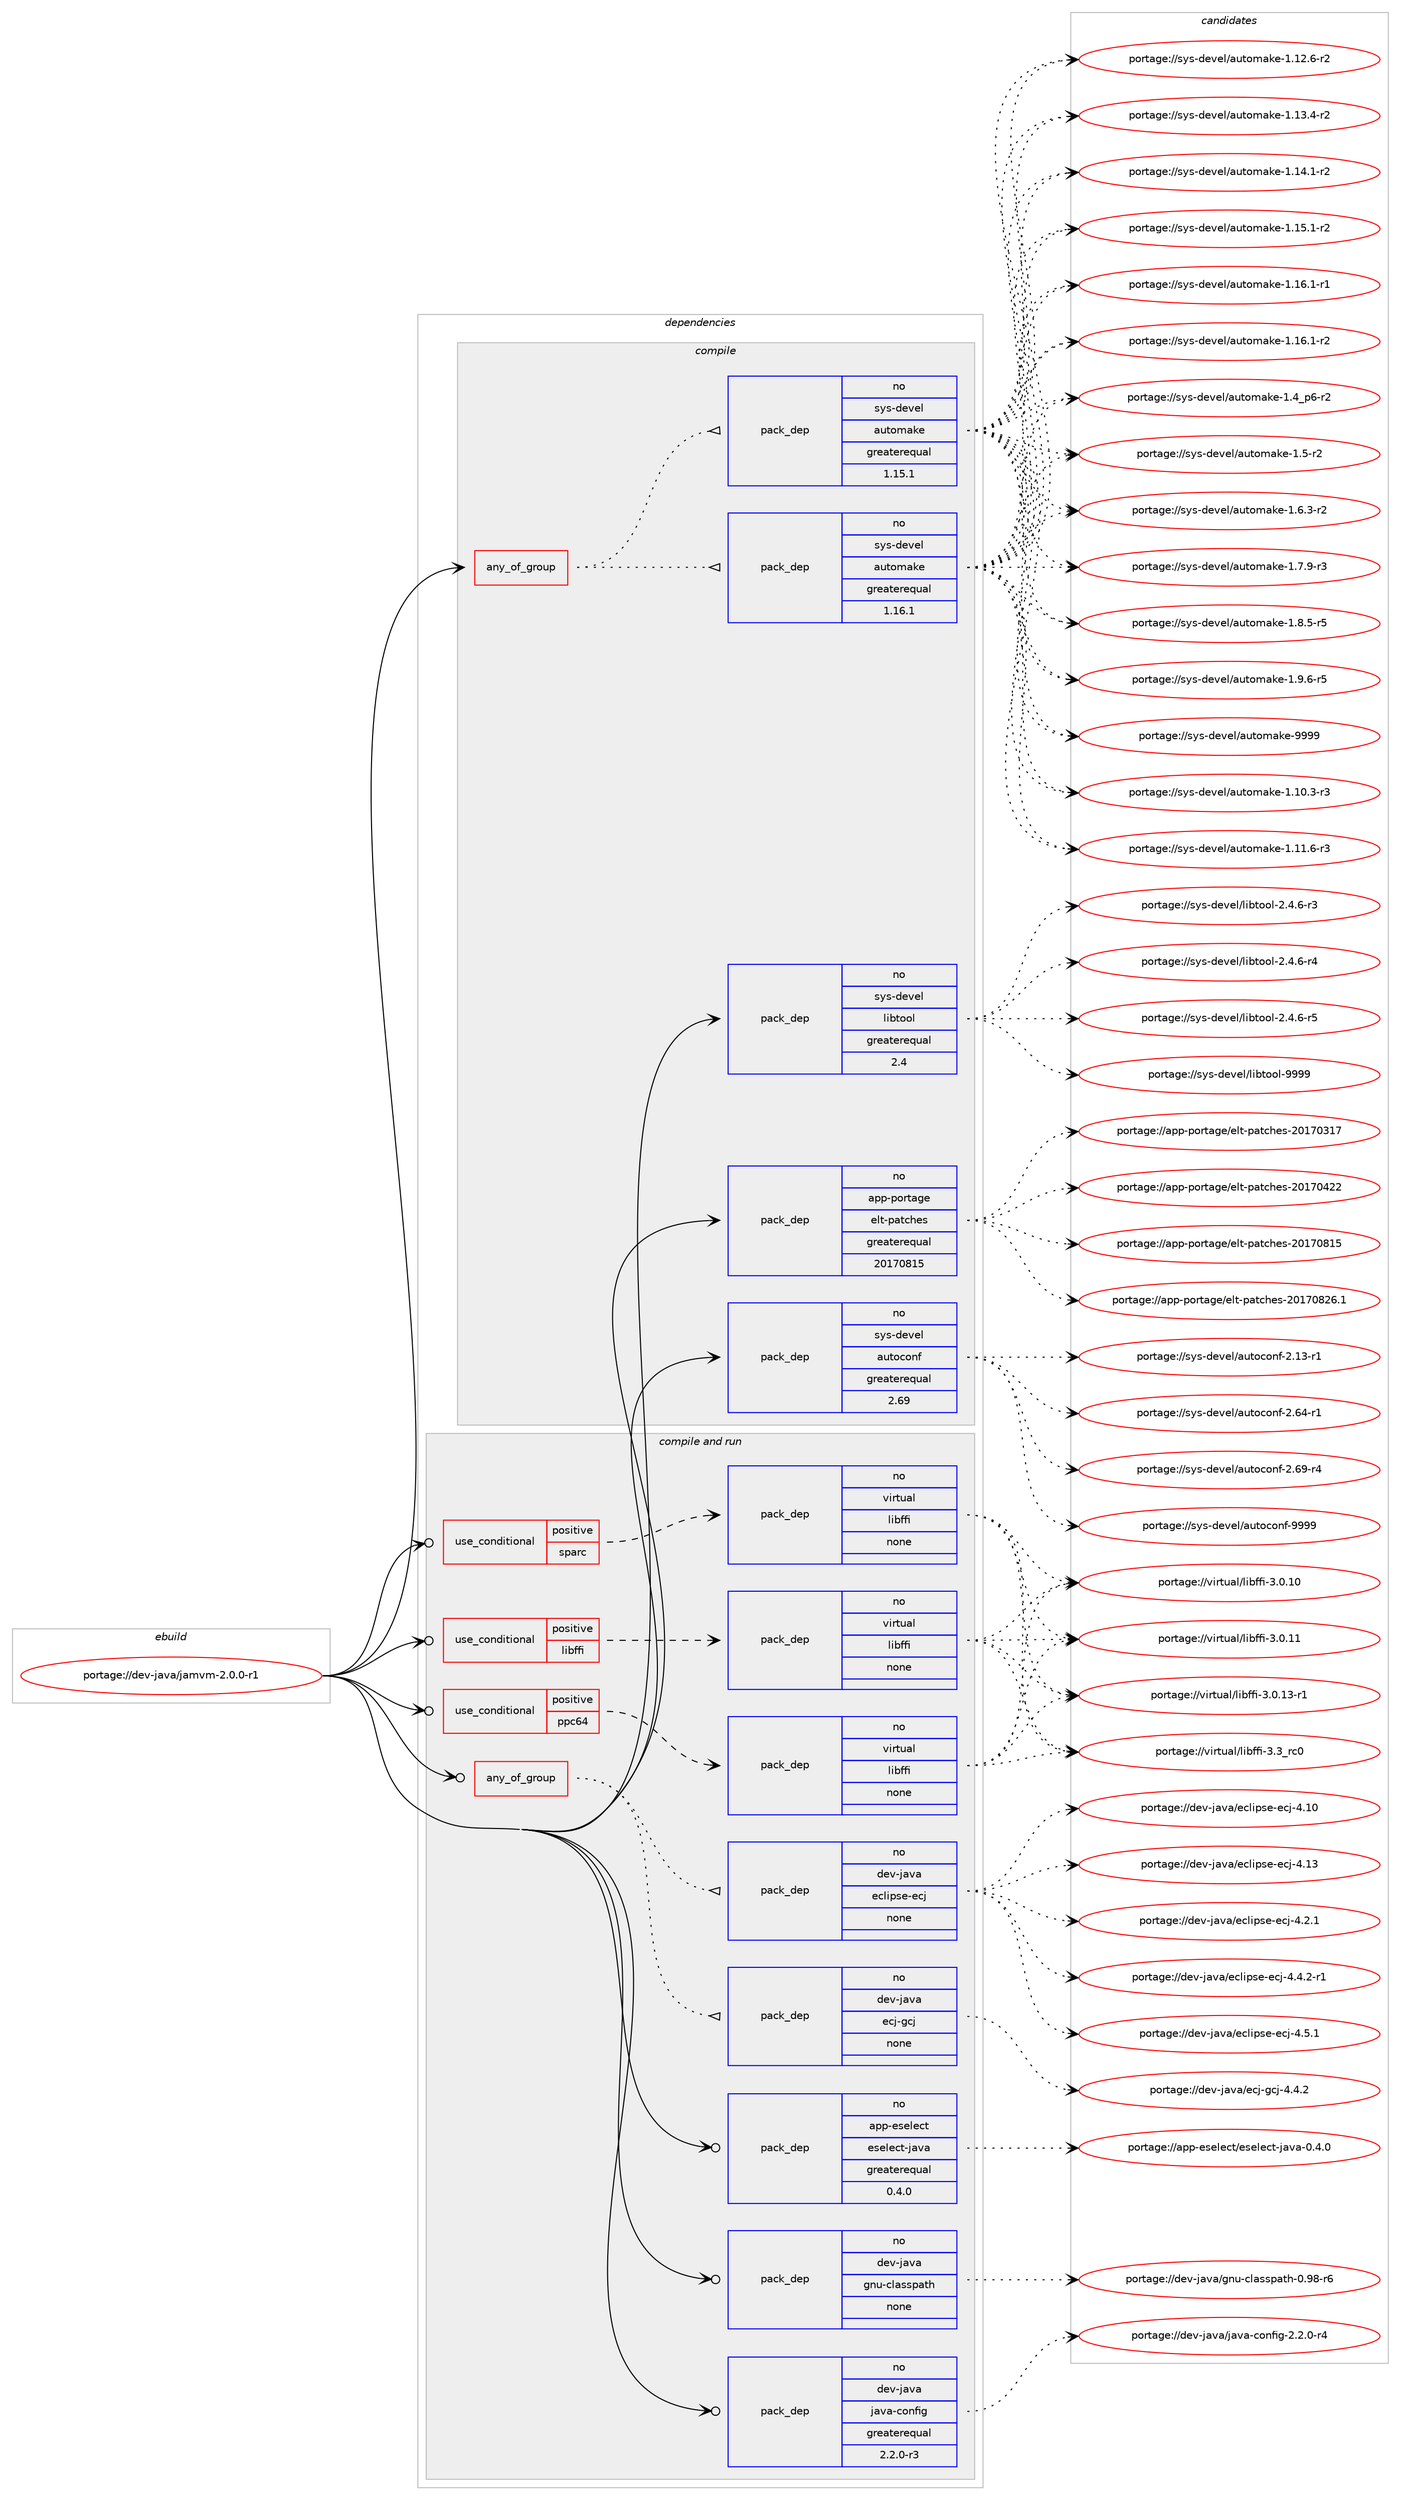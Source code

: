 digraph prolog {

# *************
# Graph options
# *************

newrank=true;
concentrate=true;
compound=true;
graph [rankdir=LR,fontname=Helvetica,fontsize=10,ranksep=1.5];#, ranksep=2.5, nodesep=0.2];
edge  [arrowhead=vee];
node  [fontname=Helvetica,fontsize=10];

# **********
# The ebuild
# **********

subgraph cluster_leftcol {
color=gray;
rank=same;
label=<<i>ebuild</i>>;
id [label="portage://dev-java/jamvm-2.0.0-r1", color=red, width=4, href="../dev-java/jamvm-2.0.0-r1.svg"];
}

# ****************
# The dependencies
# ****************

subgraph cluster_midcol {
color=gray;
label=<<i>dependencies</i>>;
subgraph cluster_compile {
fillcolor="#eeeeee";
style=filled;
label=<<i>compile</i>>;
subgraph any2657 {
dependency88744 [label=<<TABLE BORDER="0" CELLBORDER="1" CELLSPACING="0" CELLPADDING="4"><TR><TD CELLPADDING="10">any_of_group</TD></TR></TABLE>>, shape=none, color=red];subgraph pack67653 {
dependency88745 [label=<<TABLE BORDER="0" CELLBORDER="1" CELLSPACING="0" CELLPADDING="4" WIDTH="220"><TR><TD ROWSPAN="6" CELLPADDING="30">pack_dep</TD></TR><TR><TD WIDTH="110">no</TD></TR><TR><TD>sys-devel</TD></TR><TR><TD>automake</TD></TR><TR><TD>greaterequal</TD></TR><TR><TD>1.16.1</TD></TR></TABLE>>, shape=none, color=blue];
}
dependency88744:e -> dependency88745:w [weight=20,style="dotted",arrowhead="oinv"];
subgraph pack67654 {
dependency88746 [label=<<TABLE BORDER="0" CELLBORDER="1" CELLSPACING="0" CELLPADDING="4" WIDTH="220"><TR><TD ROWSPAN="6" CELLPADDING="30">pack_dep</TD></TR><TR><TD WIDTH="110">no</TD></TR><TR><TD>sys-devel</TD></TR><TR><TD>automake</TD></TR><TR><TD>greaterequal</TD></TR><TR><TD>1.15.1</TD></TR></TABLE>>, shape=none, color=blue];
}
dependency88744:e -> dependency88746:w [weight=20,style="dotted",arrowhead="oinv"];
}
id:e -> dependency88744:w [weight=20,style="solid",arrowhead="vee"];
subgraph pack67655 {
dependency88747 [label=<<TABLE BORDER="0" CELLBORDER="1" CELLSPACING="0" CELLPADDING="4" WIDTH="220"><TR><TD ROWSPAN="6" CELLPADDING="30">pack_dep</TD></TR><TR><TD WIDTH="110">no</TD></TR><TR><TD>app-portage</TD></TR><TR><TD>elt-patches</TD></TR><TR><TD>greaterequal</TD></TR><TR><TD>20170815</TD></TR></TABLE>>, shape=none, color=blue];
}
id:e -> dependency88747:w [weight=20,style="solid",arrowhead="vee"];
subgraph pack67656 {
dependency88748 [label=<<TABLE BORDER="0" CELLBORDER="1" CELLSPACING="0" CELLPADDING="4" WIDTH="220"><TR><TD ROWSPAN="6" CELLPADDING="30">pack_dep</TD></TR><TR><TD WIDTH="110">no</TD></TR><TR><TD>sys-devel</TD></TR><TR><TD>autoconf</TD></TR><TR><TD>greaterequal</TD></TR><TR><TD>2.69</TD></TR></TABLE>>, shape=none, color=blue];
}
id:e -> dependency88748:w [weight=20,style="solid",arrowhead="vee"];
subgraph pack67657 {
dependency88749 [label=<<TABLE BORDER="0" CELLBORDER="1" CELLSPACING="0" CELLPADDING="4" WIDTH="220"><TR><TD ROWSPAN="6" CELLPADDING="30">pack_dep</TD></TR><TR><TD WIDTH="110">no</TD></TR><TR><TD>sys-devel</TD></TR><TR><TD>libtool</TD></TR><TR><TD>greaterequal</TD></TR><TR><TD>2.4</TD></TR></TABLE>>, shape=none, color=blue];
}
id:e -> dependency88749:w [weight=20,style="solid",arrowhead="vee"];
}
subgraph cluster_compileandrun {
fillcolor="#eeeeee";
style=filled;
label=<<i>compile and run</i>>;
subgraph any2658 {
dependency88750 [label=<<TABLE BORDER="0" CELLBORDER="1" CELLSPACING="0" CELLPADDING="4"><TR><TD CELLPADDING="10">any_of_group</TD></TR></TABLE>>, shape=none, color=red];subgraph pack67658 {
dependency88751 [label=<<TABLE BORDER="0" CELLBORDER="1" CELLSPACING="0" CELLPADDING="4" WIDTH="220"><TR><TD ROWSPAN="6" CELLPADDING="30">pack_dep</TD></TR><TR><TD WIDTH="110">no</TD></TR><TR><TD>dev-java</TD></TR><TR><TD>eclipse-ecj</TD></TR><TR><TD>none</TD></TR><TR><TD></TD></TR></TABLE>>, shape=none, color=blue];
}
dependency88750:e -> dependency88751:w [weight=20,style="dotted",arrowhead="oinv"];
subgraph pack67659 {
dependency88752 [label=<<TABLE BORDER="0" CELLBORDER="1" CELLSPACING="0" CELLPADDING="4" WIDTH="220"><TR><TD ROWSPAN="6" CELLPADDING="30">pack_dep</TD></TR><TR><TD WIDTH="110">no</TD></TR><TR><TD>dev-java</TD></TR><TR><TD>ecj-gcj</TD></TR><TR><TD>none</TD></TR><TR><TD></TD></TR></TABLE>>, shape=none, color=blue];
}
dependency88750:e -> dependency88752:w [weight=20,style="dotted",arrowhead="oinv"];
}
id:e -> dependency88750:w [weight=20,style="solid",arrowhead="odotvee"];
subgraph cond18377 {
dependency88753 [label=<<TABLE BORDER="0" CELLBORDER="1" CELLSPACING="0" CELLPADDING="4"><TR><TD ROWSPAN="3" CELLPADDING="10">use_conditional</TD></TR><TR><TD>positive</TD></TR><TR><TD>libffi</TD></TR></TABLE>>, shape=none, color=red];
subgraph pack67660 {
dependency88754 [label=<<TABLE BORDER="0" CELLBORDER="1" CELLSPACING="0" CELLPADDING="4" WIDTH="220"><TR><TD ROWSPAN="6" CELLPADDING="30">pack_dep</TD></TR><TR><TD WIDTH="110">no</TD></TR><TR><TD>virtual</TD></TR><TR><TD>libffi</TD></TR><TR><TD>none</TD></TR><TR><TD></TD></TR></TABLE>>, shape=none, color=blue];
}
dependency88753:e -> dependency88754:w [weight=20,style="dashed",arrowhead="vee"];
}
id:e -> dependency88753:w [weight=20,style="solid",arrowhead="odotvee"];
subgraph cond18378 {
dependency88755 [label=<<TABLE BORDER="0" CELLBORDER="1" CELLSPACING="0" CELLPADDING="4"><TR><TD ROWSPAN="3" CELLPADDING="10">use_conditional</TD></TR><TR><TD>positive</TD></TR><TR><TD>ppc64</TD></TR></TABLE>>, shape=none, color=red];
subgraph pack67661 {
dependency88756 [label=<<TABLE BORDER="0" CELLBORDER="1" CELLSPACING="0" CELLPADDING="4" WIDTH="220"><TR><TD ROWSPAN="6" CELLPADDING="30">pack_dep</TD></TR><TR><TD WIDTH="110">no</TD></TR><TR><TD>virtual</TD></TR><TR><TD>libffi</TD></TR><TR><TD>none</TD></TR><TR><TD></TD></TR></TABLE>>, shape=none, color=blue];
}
dependency88755:e -> dependency88756:w [weight=20,style="dashed",arrowhead="vee"];
}
id:e -> dependency88755:w [weight=20,style="solid",arrowhead="odotvee"];
subgraph cond18379 {
dependency88757 [label=<<TABLE BORDER="0" CELLBORDER="1" CELLSPACING="0" CELLPADDING="4"><TR><TD ROWSPAN="3" CELLPADDING="10">use_conditional</TD></TR><TR><TD>positive</TD></TR><TR><TD>sparc</TD></TR></TABLE>>, shape=none, color=red];
subgraph pack67662 {
dependency88758 [label=<<TABLE BORDER="0" CELLBORDER="1" CELLSPACING="0" CELLPADDING="4" WIDTH="220"><TR><TD ROWSPAN="6" CELLPADDING="30">pack_dep</TD></TR><TR><TD WIDTH="110">no</TD></TR><TR><TD>virtual</TD></TR><TR><TD>libffi</TD></TR><TR><TD>none</TD></TR><TR><TD></TD></TR></TABLE>>, shape=none, color=blue];
}
dependency88757:e -> dependency88758:w [weight=20,style="dashed",arrowhead="vee"];
}
id:e -> dependency88757:w [weight=20,style="solid",arrowhead="odotvee"];
subgraph pack67663 {
dependency88759 [label=<<TABLE BORDER="0" CELLBORDER="1" CELLSPACING="0" CELLPADDING="4" WIDTH="220"><TR><TD ROWSPAN="6" CELLPADDING="30">pack_dep</TD></TR><TR><TD WIDTH="110">no</TD></TR><TR><TD>app-eselect</TD></TR><TR><TD>eselect-java</TD></TR><TR><TD>greaterequal</TD></TR><TR><TD>0.4.0</TD></TR></TABLE>>, shape=none, color=blue];
}
id:e -> dependency88759:w [weight=20,style="solid",arrowhead="odotvee"];
subgraph pack67664 {
dependency88760 [label=<<TABLE BORDER="0" CELLBORDER="1" CELLSPACING="0" CELLPADDING="4" WIDTH="220"><TR><TD ROWSPAN="6" CELLPADDING="30">pack_dep</TD></TR><TR><TD WIDTH="110">no</TD></TR><TR><TD>dev-java</TD></TR><TR><TD>gnu-classpath</TD></TR><TR><TD>none</TD></TR><TR><TD></TD></TR></TABLE>>, shape=none, color=blue];
}
id:e -> dependency88760:w [weight=20,style="solid",arrowhead="odotvee"];
subgraph pack67665 {
dependency88761 [label=<<TABLE BORDER="0" CELLBORDER="1" CELLSPACING="0" CELLPADDING="4" WIDTH="220"><TR><TD ROWSPAN="6" CELLPADDING="30">pack_dep</TD></TR><TR><TD WIDTH="110">no</TD></TR><TR><TD>dev-java</TD></TR><TR><TD>java-config</TD></TR><TR><TD>greaterequal</TD></TR><TR><TD>2.2.0-r3</TD></TR></TABLE>>, shape=none, color=blue];
}
id:e -> dependency88761:w [weight=20,style="solid",arrowhead="odotvee"];
}
subgraph cluster_run {
fillcolor="#eeeeee";
style=filled;
label=<<i>run</i>>;
}
}

# **************
# The candidates
# **************

subgraph cluster_choices {
rank=same;
color=gray;
label=<<i>candidates</i>>;

subgraph choice67653 {
color=black;
nodesep=1;
choiceportage11512111545100101118101108479711711611110997107101454946494846514511451 [label="portage://sys-devel/automake-1.10.3-r3", color=red, width=4,href="../sys-devel/automake-1.10.3-r3.svg"];
choiceportage11512111545100101118101108479711711611110997107101454946494946544511451 [label="portage://sys-devel/automake-1.11.6-r3", color=red, width=4,href="../sys-devel/automake-1.11.6-r3.svg"];
choiceportage11512111545100101118101108479711711611110997107101454946495046544511450 [label="portage://sys-devel/automake-1.12.6-r2", color=red, width=4,href="../sys-devel/automake-1.12.6-r2.svg"];
choiceportage11512111545100101118101108479711711611110997107101454946495146524511450 [label="portage://sys-devel/automake-1.13.4-r2", color=red, width=4,href="../sys-devel/automake-1.13.4-r2.svg"];
choiceportage11512111545100101118101108479711711611110997107101454946495246494511450 [label="portage://sys-devel/automake-1.14.1-r2", color=red, width=4,href="../sys-devel/automake-1.14.1-r2.svg"];
choiceportage11512111545100101118101108479711711611110997107101454946495346494511450 [label="portage://sys-devel/automake-1.15.1-r2", color=red, width=4,href="../sys-devel/automake-1.15.1-r2.svg"];
choiceportage11512111545100101118101108479711711611110997107101454946495446494511449 [label="portage://sys-devel/automake-1.16.1-r1", color=red, width=4,href="../sys-devel/automake-1.16.1-r1.svg"];
choiceportage11512111545100101118101108479711711611110997107101454946495446494511450 [label="portage://sys-devel/automake-1.16.1-r2", color=red, width=4,href="../sys-devel/automake-1.16.1-r2.svg"];
choiceportage115121115451001011181011084797117116111109971071014549465295112544511450 [label="portage://sys-devel/automake-1.4_p6-r2", color=red, width=4,href="../sys-devel/automake-1.4_p6-r2.svg"];
choiceportage11512111545100101118101108479711711611110997107101454946534511450 [label="portage://sys-devel/automake-1.5-r2", color=red, width=4,href="../sys-devel/automake-1.5-r2.svg"];
choiceportage115121115451001011181011084797117116111109971071014549465446514511450 [label="portage://sys-devel/automake-1.6.3-r2", color=red, width=4,href="../sys-devel/automake-1.6.3-r2.svg"];
choiceportage115121115451001011181011084797117116111109971071014549465546574511451 [label="portage://sys-devel/automake-1.7.9-r3", color=red, width=4,href="../sys-devel/automake-1.7.9-r3.svg"];
choiceportage115121115451001011181011084797117116111109971071014549465646534511453 [label="portage://sys-devel/automake-1.8.5-r5", color=red, width=4,href="../sys-devel/automake-1.8.5-r5.svg"];
choiceportage115121115451001011181011084797117116111109971071014549465746544511453 [label="portage://sys-devel/automake-1.9.6-r5", color=red, width=4,href="../sys-devel/automake-1.9.6-r5.svg"];
choiceportage115121115451001011181011084797117116111109971071014557575757 [label="portage://sys-devel/automake-9999", color=red, width=4,href="../sys-devel/automake-9999.svg"];
dependency88745:e -> choiceportage11512111545100101118101108479711711611110997107101454946494846514511451:w [style=dotted,weight="100"];
dependency88745:e -> choiceportage11512111545100101118101108479711711611110997107101454946494946544511451:w [style=dotted,weight="100"];
dependency88745:e -> choiceportage11512111545100101118101108479711711611110997107101454946495046544511450:w [style=dotted,weight="100"];
dependency88745:e -> choiceportage11512111545100101118101108479711711611110997107101454946495146524511450:w [style=dotted,weight="100"];
dependency88745:e -> choiceportage11512111545100101118101108479711711611110997107101454946495246494511450:w [style=dotted,weight="100"];
dependency88745:e -> choiceportage11512111545100101118101108479711711611110997107101454946495346494511450:w [style=dotted,weight="100"];
dependency88745:e -> choiceportage11512111545100101118101108479711711611110997107101454946495446494511449:w [style=dotted,weight="100"];
dependency88745:e -> choiceportage11512111545100101118101108479711711611110997107101454946495446494511450:w [style=dotted,weight="100"];
dependency88745:e -> choiceportage115121115451001011181011084797117116111109971071014549465295112544511450:w [style=dotted,weight="100"];
dependency88745:e -> choiceportage11512111545100101118101108479711711611110997107101454946534511450:w [style=dotted,weight="100"];
dependency88745:e -> choiceportage115121115451001011181011084797117116111109971071014549465446514511450:w [style=dotted,weight="100"];
dependency88745:e -> choiceportage115121115451001011181011084797117116111109971071014549465546574511451:w [style=dotted,weight="100"];
dependency88745:e -> choiceportage115121115451001011181011084797117116111109971071014549465646534511453:w [style=dotted,weight="100"];
dependency88745:e -> choiceportage115121115451001011181011084797117116111109971071014549465746544511453:w [style=dotted,weight="100"];
dependency88745:e -> choiceportage115121115451001011181011084797117116111109971071014557575757:w [style=dotted,weight="100"];
}
subgraph choice67654 {
color=black;
nodesep=1;
choiceportage11512111545100101118101108479711711611110997107101454946494846514511451 [label="portage://sys-devel/automake-1.10.3-r3", color=red, width=4,href="../sys-devel/automake-1.10.3-r3.svg"];
choiceportage11512111545100101118101108479711711611110997107101454946494946544511451 [label="portage://sys-devel/automake-1.11.6-r3", color=red, width=4,href="../sys-devel/automake-1.11.6-r3.svg"];
choiceportage11512111545100101118101108479711711611110997107101454946495046544511450 [label="portage://sys-devel/automake-1.12.6-r2", color=red, width=4,href="../sys-devel/automake-1.12.6-r2.svg"];
choiceportage11512111545100101118101108479711711611110997107101454946495146524511450 [label="portage://sys-devel/automake-1.13.4-r2", color=red, width=4,href="../sys-devel/automake-1.13.4-r2.svg"];
choiceportage11512111545100101118101108479711711611110997107101454946495246494511450 [label="portage://sys-devel/automake-1.14.1-r2", color=red, width=4,href="../sys-devel/automake-1.14.1-r2.svg"];
choiceportage11512111545100101118101108479711711611110997107101454946495346494511450 [label="portage://sys-devel/automake-1.15.1-r2", color=red, width=4,href="../sys-devel/automake-1.15.1-r2.svg"];
choiceportage11512111545100101118101108479711711611110997107101454946495446494511449 [label="portage://sys-devel/automake-1.16.1-r1", color=red, width=4,href="../sys-devel/automake-1.16.1-r1.svg"];
choiceportage11512111545100101118101108479711711611110997107101454946495446494511450 [label="portage://sys-devel/automake-1.16.1-r2", color=red, width=4,href="../sys-devel/automake-1.16.1-r2.svg"];
choiceportage115121115451001011181011084797117116111109971071014549465295112544511450 [label="portage://sys-devel/automake-1.4_p6-r2", color=red, width=4,href="../sys-devel/automake-1.4_p6-r2.svg"];
choiceportage11512111545100101118101108479711711611110997107101454946534511450 [label="portage://sys-devel/automake-1.5-r2", color=red, width=4,href="../sys-devel/automake-1.5-r2.svg"];
choiceportage115121115451001011181011084797117116111109971071014549465446514511450 [label="portage://sys-devel/automake-1.6.3-r2", color=red, width=4,href="../sys-devel/automake-1.6.3-r2.svg"];
choiceportage115121115451001011181011084797117116111109971071014549465546574511451 [label="portage://sys-devel/automake-1.7.9-r3", color=red, width=4,href="../sys-devel/automake-1.7.9-r3.svg"];
choiceportage115121115451001011181011084797117116111109971071014549465646534511453 [label="portage://sys-devel/automake-1.8.5-r5", color=red, width=4,href="../sys-devel/automake-1.8.5-r5.svg"];
choiceportage115121115451001011181011084797117116111109971071014549465746544511453 [label="portage://sys-devel/automake-1.9.6-r5", color=red, width=4,href="../sys-devel/automake-1.9.6-r5.svg"];
choiceportage115121115451001011181011084797117116111109971071014557575757 [label="portage://sys-devel/automake-9999", color=red, width=4,href="../sys-devel/automake-9999.svg"];
dependency88746:e -> choiceportage11512111545100101118101108479711711611110997107101454946494846514511451:w [style=dotted,weight="100"];
dependency88746:e -> choiceportage11512111545100101118101108479711711611110997107101454946494946544511451:w [style=dotted,weight="100"];
dependency88746:e -> choiceportage11512111545100101118101108479711711611110997107101454946495046544511450:w [style=dotted,weight="100"];
dependency88746:e -> choiceportage11512111545100101118101108479711711611110997107101454946495146524511450:w [style=dotted,weight="100"];
dependency88746:e -> choiceportage11512111545100101118101108479711711611110997107101454946495246494511450:w [style=dotted,weight="100"];
dependency88746:e -> choiceportage11512111545100101118101108479711711611110997107101454946495346494511450:w [style=dotted,weight="100"];
dependency88746:e -> choiceportage11512111545100101118101108479711711611110997107101454946495446494511449:w [style=dotted,weight="100"];
dependency88746:e -> choiceportage11512111545100101118101108479711711611110997107101454946495446494511450:w [style=dotted,weight="100"];
dependency88746:e -> choiceportage115121115451001011181011084797117116111109971071014549465295112544511450:w [style=dotted,weight="100"];
dependency88746:e -> choiceportage11512111545100101118101108479711711611110997107101454946534511450:w [style=dotted,weight="100"];
dependency88746:e -> choiceportage115121115451001011181011084797117116111109971071014549465446514511450:w [style=dotted,weight="100"];
dependency88746:e -> choiceportage115121115451001011181011084797117116111109971071014549465546574511451:w [style=dotted,weight="100"];
dependency88746:e -> choiceportage115121115451001011181011084797117116111109971071014549465646534511453:w [style=dotted,weight="100"];
dependency88746:e -> choiceportage115121115451001011181011084797117116111109971071014549465746544511453:w [style=dotted,weight="100"];
dependency88746:e -> choiceportage115121115451001011181011084797117116111109971071014557575757:w [style=dotted,weight="100"];
}
subgraph choice67655 {
color=black;
nodesep=1;
choiceportage97112112451121111141169710310147101108116451129711699104101115455048495548514955 [label="portage://app-portage/elt-patches-20170317", color=red, width=4,href="../app-portage/elt-patches-20170317.svg"];
choiceportage97112112451121111141169710310147101108116451129711699104101115455048495548525050 [label="portage://app-portage/elt-patches-20170422", color=red, width=4,href="../app-portage/elt-patches-20170422.svg"];
choiceportage97112112451121111141169710310147101108116451129711699104101115455048495548564953 [label="portage://app-portage/elt-patches-20170815", color=red, width=4,href="../app-portage/elt-patches-20170815.svg"];
choiceportage971121124511211111411697103101471011081164511297116991041011154550484955485650544649 [label="portage://app-portage/elt-patches-20170826.1", color=red, width=4,href="../app-portage/elt-patches-20170826.1.svg"];
dependency88747:e -> choiceportage97112112451121111141169710310147101108116451129711699104101115455048495548514955:w [style=dotted,weight="100"];
dependency88747:e -> choiceportage97112112451121111141169710310147101108116451129711699104101115455048495548525050:w [style=dotted,weight="100"];
dependency88747:e -> choiceportage97112112451121111141169710310147101108116451129711699104101115455048495548564953:w [style=dotted,weight="100"];
dependency88747:e -> choiceportage971121124511211111411697103101471011081164511297116991041011154550484955485650544649:w [style=dotted,weight="100"];
}
subgraph choice67656 {
color=black;
nodesep=1;
choiceportage1151211154510010111810110847971171161119911111010245504649514511449 [label="portage://sys-devel/autoconf-2.13-r1", color=red, width=4,href="../sys-devel/autoconf-2.13-r1.svg"];
choiceportage1151211154510010111810110847971171161119911111010245504654524511449 [label="portage://sys-devel/autoconf-2.64-r1", color=red, width=4,href="../sys-devel/autoconf-2.64-r1.svg"];
choiceportage1151211154510010111810110847971171161119911111010245504654574511452 [label="portage://sys-devel/autoconf-2.69-r4", color=red, width=4,href="../sys-devel/autoconf-2.69-r4.svg"];
choiceportage115121115451001011181011084797117116111991111101024557575757 [label="portage://sys-devel/autoconf-9999", color=red, width=4,href="../sys-devel/autoconf-9999.svg"];
dependency88748:e -> choiceportage1151211154510010111810110847971171161119911111010245504649514511449:w [style=dotted,weight="100"];
dependency88748:e -> choiceportage1151211154510010111810110847971171161119911111010245504654524511449:w [style=dotted,weight="100"];
dependency88748:e -> choiceportage1151211154510010111810110847971171161119911111010245504654574511452:w [style=dotted,weight="100"];
dependency88748:e -> choiceportage115121115451001011181011084797117116111991111101024557575757:w [style=dotted,weight="100"];
}
subgraph choice67657 {
color=black;
nodesep=1;
choiceportage1151211154510010111810110847108105981161111111084550465246544511451 [label="portage://sys-devel/libtool-2.4.6-r3", color=red, width=4,href="../sys-devel/libtool-2.4.6-r3.svg"];
choiceportage1151211154510010111810110847108105981161111111084550465246544511452 [label="portage://sys-devel/libtool-2.4.6-r4", color=red, width=4,href="../sys-devel/libtool-2.4.6-r4.svg"];
choiceportage1151211154510010111810110847108105981161111111084550465246544511453 [label="portage://sys-devel/libtool-2.4.6-r5", color=red, width=4,href="../sys-devel/libtool-2.4.6-r5.svg"];
choiceportage1151211154510010111810110847108105981161111111084557575757 [label="portage://sys-devel/libtool-9999", color=red, width=4,href="../sys-devel/libtool-9999.svg"];
dependency88749:e -> choiceportage1151211154510010111810110847108105981161111111084550465246544511451:w [style=dotted,weight="100"];
dependency88749:e -> choiceportage1151211154510010111810110847108105981161111111084550465246544511452:w [style=dotted,weight="100"];
dependency88749:e -> choiceportage1151211154510010111810110847108105981161111111084550465246544511453:w [style=dotted,weight="100"];
dependency88749:e -> choiceportage1151211154510010111810110847108105981161111111084557575757:w [style=dotted,weight="100"];
}
subgraph choice67658 {
color=black;
nodesep=1;
choiceportage100101118451069711897471019910810511211510145101991064552464948 [label="portage://dev-java/eclipse-ecj-4.10", color=red, width=4,href="../dev-java/eclipse-ecj-4.10.svg"];
choiceportage100101118451069711897471019910810511211510145101991064552464951 [label="portage://dev-java/eclipse-ecj-4.13", color=red, width=4,href="../dev-java/eclipse-ecj-4.13.svg"];
choiceportage10010111845106971189747101991081051121151014510199106455246504649 [label="portage://dev-java/eclipse-ecj-4.2.1", color=red, width=4,href="../dev-java/eclipse-ecj-4.2.1.svg"];
choiceportage100101118451069711897471019910810511211510145101991064552465246504511449 [label="portage://dev-java/eclipse-ecj-4.4.2-r1", color=red, width=4,href="../dev-java/eclipse-ecj-4.4.2-r1.svg"];
choiceportage10010111845106971189747101991081051121151014510199106455246534649 [label="portage://dev-java/eclipse-ecj-4.5.1", color=red, width=4,href="../dev-java/eclipse-ecj-4.5.1.svg"];
dependency88751:e -> choiceportage100101118451069711897471019910810511211510145101991064552464948:w [style=dotted,weight="100"];
dependency88751:e -> choiceportage100101118451069711897471019910810511211510145101991064552464951:w [style=dotted,weight="100"];
dependency88751:e -> choiceportage10010111845106971189747101991081051121151014510199106455246504649:w [style=dotted,weight="100"];
dependency88751:e -> choiceportage100101118451069711897471019910810511211510145101991064552465246504511449:w [style=dotted,weight="100"];
dependency88751:e -> choiceportage10010111845106971189747101991081051121151014510199106455246534649:w [style=dotted,weight="100"];
}
subgraph choice67659 {
color=black;
nodesep=1;
choiceportage10010111845106971189747101991064510399106455246524650 [label="portage://dev-java/ecj-gcj-4.4.2", color=red, width=4,href="../dev-java/ecj-gcj-4.4.2.svg"];
dependency88752:e -> choiceportage10010111845106971189747101991064510399106455246524650:w [style=dotted,weight="100"];
}
subgraph choice67660 {
color=black;
nodesep=1;
choiceportage11810511411611797108471081059810210210545514648464948 [label="portage://virtual/libffi-3.0.10", color=red, width=4,href="../virtual/libffi-3.0.10.svg"];
choiceportage11810511411611797108471081059810210210545514648464949 [label="portage://virtual/libffi-3.0.11", color=red, width=4,href="../virtual/libffi-3.0.11.svg"];
choiceportage118105114116117971084710810598102102105455146484649514511449 [label="portage://virtual/libffi-3.0.13-r1", color=red, width=4,href="../virtual/libffi-3.0.13-r1.svg"];
choiceportage11810511411611797108471081059810210210545514651951149948 [label="portage://virtual/libffi-3.3_rc0", color=red, width=4,href="../virtual/libffi-3.3_rc0.svg"];
dependency88754:e -> choiceportage11810511411611797108471081059810210210545514648464948:w [style=dotted,weight="100"];
dependency88754:e -> choiceportage11810511411611797108471081059810210210545514648464949:w [style=dotted,weight="100"];
dependency88754:e -> choiceportage118105114116117971084710810598102102105455146484649514511449:w [style=dotted,weight="100"];
dependency88754:e -> choiceportage11810511411611797108471081059810210210545514651951149948:w [style=dotted,weight="100"];
}
subgraph choice67661 {
color=black;
nodesep=1;
choiceportage11810511411611797108471081059810210210545514648464948 [label="portage://virtual/libffi-3.0.10", color=red, width=4,href="../virtual/libffi-3.0.10.svg"];
choiceportage11810511411611797108471081059810210210545514648464949 [label="portage://virtual/libffi-3.0.11", color=red, width=4,href="../virtual/libffi-3.0.11.svg"];
choiceportage118105114116117971084710810598102102105455146484649514511449 [label="portage://virtual/libffi-3.0.13-r1", color=red, width=4,href="../virtual/libffi-3.0.13-r1.svg"];
choiceportage11810511411611797108471081059810210210545514651951149948 [label="portage://virtual/libffi-3.3_rc0", color=red, width=4,href="../virtual/libffi-3.3_rc0.svg"];
dependency88756:e -> choiceportage11810511411611797108471081059810210210545514648464948:w [style=dotted,weight="100"];
dependency88756:e -> choiceportage11810511411611797108471081059810210210545514648464949:w [style=dotted,weight="100"];
dependency88756:e -> choiceportage118105114116117971084710810598102102105455146484649514511449:w [style=dotted,weight="100"];
dependency88756:e -> choiceportage11810511411611797108471081059810210210545514651951149948:w [style=dotted,weight="100"];
}
subgraph choice67662 {
color=black;
nodesep=1;
choiceportage11810511411611797108471081059810210210545514648464948 [label="portage://virtual/libffi-3.0.10", color=red, width=4,href="../virtual/libffi-3.0.10.svg"];
choiceportage11810511411611797108471081059810210210545514648464949 [label="portage://virtual/libffi-3.0.11", color=red, width=4,href="../virtual/libffi-3.0.11.svg"];
choiceportage118105114116117971084710810598102102105455146484649514511449 [label="portage://virtual/libffi-3.0.13-r1", color=red, width=4,href="../virtual/libffi-3.0.13-r1.svg"];
choiceportage11810511411611797108471081059810210210545514651951149948 [label="portage://virtual/libffi-3.3_rc0", color=red, width=4,href="../virtual/libffi-3.3_rc0.svg"];
dependency88758:e -> choiceportage11810511411611797108471081059810210210545514648464948:w [style=dotted,weight="100"];
dependency88758:e -> choiceportage11810511411611797108471081059810210210545514648464949:w [style=dotted,weight="100"];
dependency88758:e -> choiceportage118105114116117971084710810598102102105455146484649514511449:w [style=dotted,weight="100"];
dependency88758:e -> choiceportage11810511411611797108471081059810210210545514651951149948:w [style=dotted,weight="100"];
}
subgraph choice67663 {
color=black;
nodesep=1;
choiceportage9711211245101115101108101991164710111510110810199116451069711897454846524648 [label="portage://app-eselect/eselect-java-0.4.0", color=red, width=4,href="../app-eselect/eselect-java-0.4.0.svg"];
dependency88759:e -> choiceportage9711211245101115101108101991164710111510110810199116451069711897454846524648:w [style=dotted,weight="100"];
}
subgraph choice67664 {
color=black;
nodesep=1;
choiceportage100101118451069711897471031101174599108971151151129711610445484657564511454 [label="portage://dev-java/gnu-classpath-0.98-r6", color=red, width=4,href="../dev-java/gnu-classpath-0.98-r6.svg"];
dependency88760:e -> choiceportage100101118451069711897471031101174599108971151151129711610445484657564511454:w [style=dotted,weight="100"];
}
subgraph choice67665 {
color=black;
nodesep=1;
choiceportage10010111845106971189747106971189745991111101021051034550465046484511452 [label="portage://dev-java/java-config-2.2.0-r4", color=red, width=4,href="../dev-java/java-config-2.2.0-r4.svg"];
dependency88761:e -> choiceportage10010111845106971189747106971189745991111101021051034550465046484511452:w [style=dotted,weight="100"];
}
}

}

